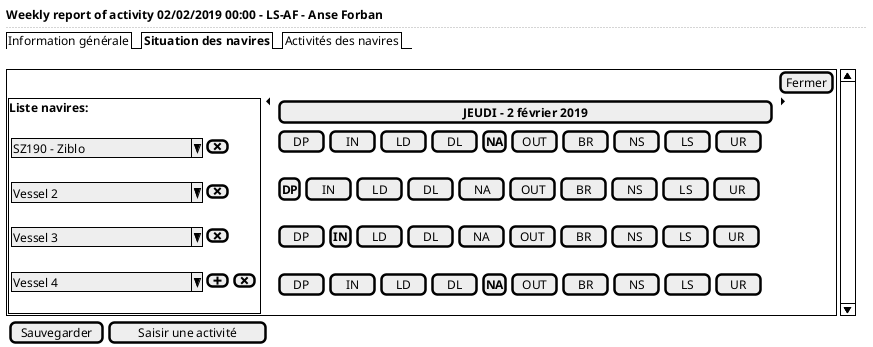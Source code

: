@startsalt
{
  <b>Weekly report of activity 02/02/2019 00:00 - LS-AF - Anse Forban
  ..
  {/ Information générale | <b>Situation des navires | Activités des navires }
  .
  {SI .| .| .| [Fermer]
      {
      {+
          <b>Liste navires:
          .
          {{ ^SZ190 - Ziblo         ^ | [<&x>]}}
          .
          {{ ^Vessel 2              ^ | [<&x>]}}
          .
          {{ ^Vessel 3              ^ | [<&x>]}}
          .
          {{ ^Vessel 4              ^ | [<&plus>] | [<&x>]}}
          .
      }
      } |
      <&caret-left> |
      {
            {
                [<b>JEUDI - 2 février 2019                                       ]
            }
                {
                        [DP   ] | [IN   ] | [LD   ] |  [DL   ] | [<b>NA] | [OUT  ] | [BR   ] | [NS   ] | [LS   ] | [UR   ]
                }
            .
                {
                        [<b>DP] | [IN   ] | [LD   ] |  [DL   ] | [NA   ] | [OUT  ] | [BR   ] | [NS   ] | [LS   ] | [UR   ]
                }
            .
                {
                        [DP   ] | [<b>IN] | [LD   ] |  [DL   ] | [NA   ] | [OUT  ] | [BR   ] | [NS   ] | [LS   ] | [UR   ]
                }
            .
                {
                        [DP   ] | [IN   ] | [LD   ] |  [DL   ] | [<b>NA] | [OUT  ] | [BR   ] | [NS   ] | [LS   ] | [UR   ]
                }
      } | <&caret-right>
  }
  {{[Sauvegarder] | [Saisir une activité]}}
}
@endsalt
